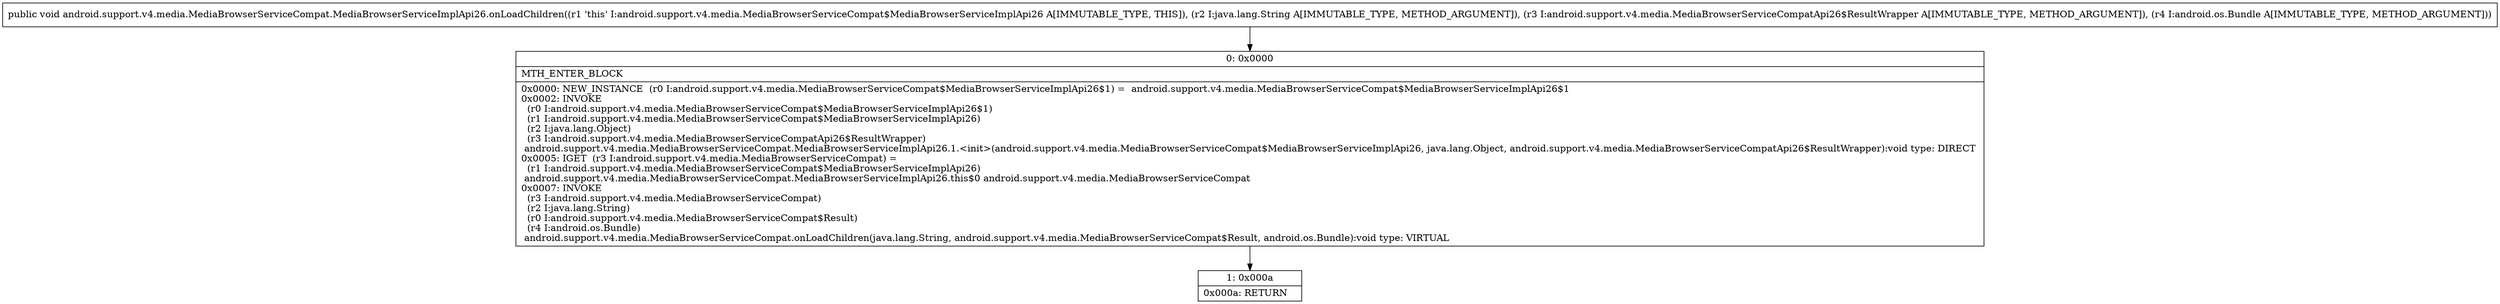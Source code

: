 digraph "CFG forandroid.support.v4.media.MediaBrowserServiceCompat.MediaBrowserServiceImplApi26.onLoadChildren(Ljava\/lang\/String;Landroid\/support\/v4\/media\/MediaBrowserServiceCompatApi26$ResultWrapper;Landroid\/os\/Bundle;)V" {
Node_0 [shape=record,label="{0\:\ 0x0000|MTH_ENTER_BLOCK\l|0x0000: NEW_INSTANCE  (r0 I:android.support.v4.media.MediaBrowserServiceCompat$MediaBrowserServiceImplApi26$1) =  android.support.v4.media.MediaBrowserServiceCompat$MediaBrowserServiceImplApi26$1 \l0x0002: INVOKE  \l  (r0 I:android.support.v4.media.MediaBrowserServiceCompat$MediaBrowserServiceImplApi26$1)\l  (r1 I:android.support.v4.media.MediaBrowserServiceCompat$MediaBrowserServiceImplApi26)\l  (r2 I:java.lang.Object)\l  (r3 I:android.support.v4.media.MediaBrowserServiceCompatApi26$ResultWrapper)\l android.support.v4.media.MediaBrowserServiceCompat.MediaBrowserServiceImplApi26.1.\<init\>(android.support.v4.media.MediaBrowserServiceCompat$MediaBrowserServiceImplApi26, java.lang.Object, android.support.v4.media.MediaBrowserServiceCompatApi26$ResultWrapper):void type: DIRECT \l0x0005: IGET  (r3 I:android.support.v4.media.MediaBrowserServiceCompat) = \l  (r1 I:android.support.v4.media.MediaBrowserServiceCompat$MediaBrowserServiceImplApi26)\l android.support.v4.media.MediaBrowserServiceCompat.MediaBrowserServiceImplApi26.this$0 android.support.v4.media.MediaBrowserServiceCompat \l0x0007: INVOKE  \l  (r3 I:android.support.v4.media.MediaBrowserServiceCompat)\l  (r2 I:java.lang.String)\l  (r0 I:android.support.v4.media.MediaBrowserServiceCompat$Result)\l  (r4 I:android.os.Bundle)\l android.support.v4.media.MediaBrowserServiceCompat.onLoadChildren(java.lang.String, android.support.v4.media.MediaBrowserServiceCompat$Result, android.os.Bundle):void type: VIRTUAL \l}"];
Node_1 [shape=record,label="{1\:\ 0x000a|0x000a: RETURN   \l}"];
MethodNode[shape=record,label="{public void android.support.v4.media.MediaBrowserServiceCompat.MediaBrowserServiceImplApi26.onLoadChildren((r1 'this' I:android.support.v4.media.MediaBrowserServiceCompat$MediaBrowserServiceImplApi26 A[IMMUTABLE_TYPE, THIS]), (r2 I:java.lang.String A[IMMUTABLE_TYPE, METHOD_ARGUMENT]), (r3 I:android.support.v4.media.MediaBrowserServiceCompatApi26$ResultWrapper A[IMMUTABLE_TYPE, METHOD_ARGUMENT]), (r4 I:android.os.Bundle A[IMMUTABLE_TYPE, METHOD_ARGUMENT])) }"];
MethodNode -> Node_0;
Node_0 -> Node_1;
}

